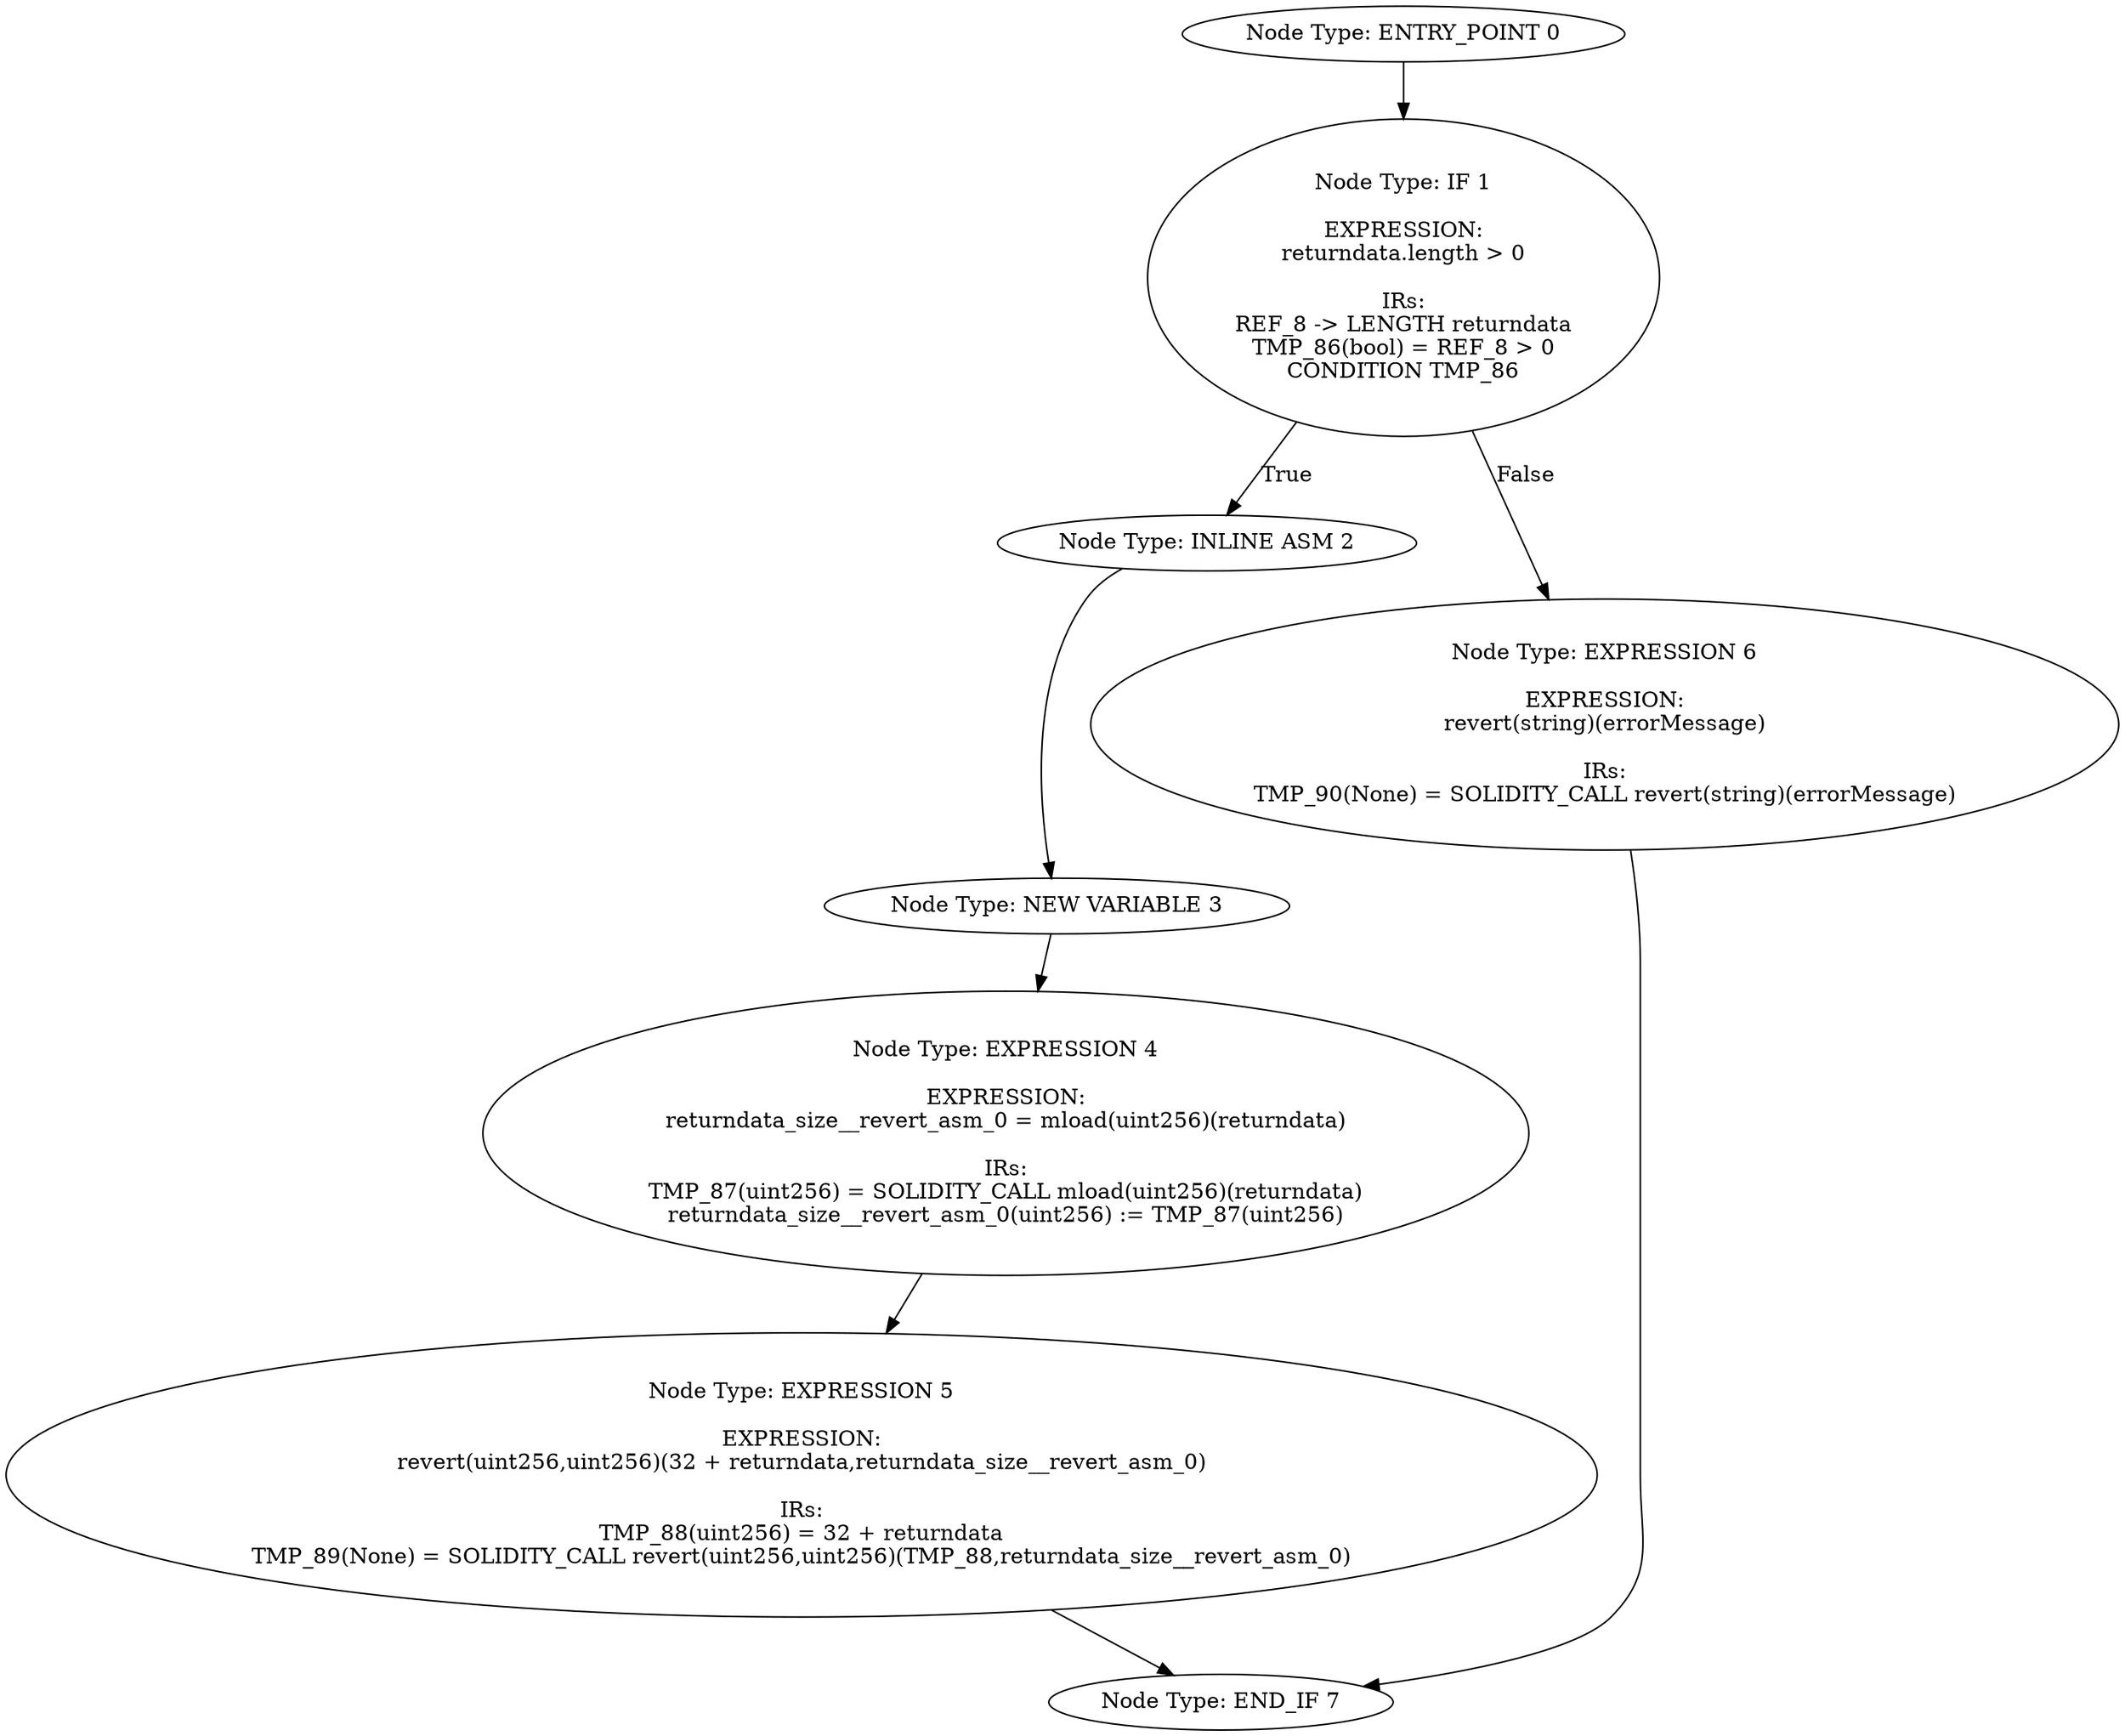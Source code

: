 digraph{
0[label="Node Type: ENTRY_POINT 0
"];
0->1;
1[label="Node Type: IF 1

EXPRESSION:
returndata.length > 0

IRs:
REF_8 -> LENGTH returndata
TMP_86(bool) = REF_8 > 0
CONDITION TMP_86"];
1->2[label="True"];
1->6[label="False"];
2[label="Node Type: INLINE ASM 2
"];
2->3;
3[label="Node Type: NEW VARIABLE 3
"];
3->4;
4[label="Node Type: EXPRESSION 4

EXPRESSION:
returndata_size__revert_asm_0 = mload(uint256)(returndata)

IRs:
TMP_87(uint256) = SOLIDITY_CALL mload(uint256)(returndata)
returndata_size__revert_asm_0(uint256) := TMP_87(uint256)"];
4->5;
5[label="Node Type: EXPRESSION 5

EXPRESSION:
revert(uint256,uint256)(32 + returndata,returndata_size__revert_asm_0)

IRs:
TMP_88(uint256) = 32 + returndata
TMP_89(None) = SOLIDITY_CALL revert(uint256,uint256)(TMP_88,returndata_size__revert_asm_0)"];
5->7;
6[label="Node Type: EXPRESSION 6

EXPRESSION:
revert(string)(errorMessage)

IRs:
TMP_90(None) = SOLIDITY_CALL revert(string)(errorMessage)"];
6->7;
7[label="Node Type: END_IF 7
"];
}
